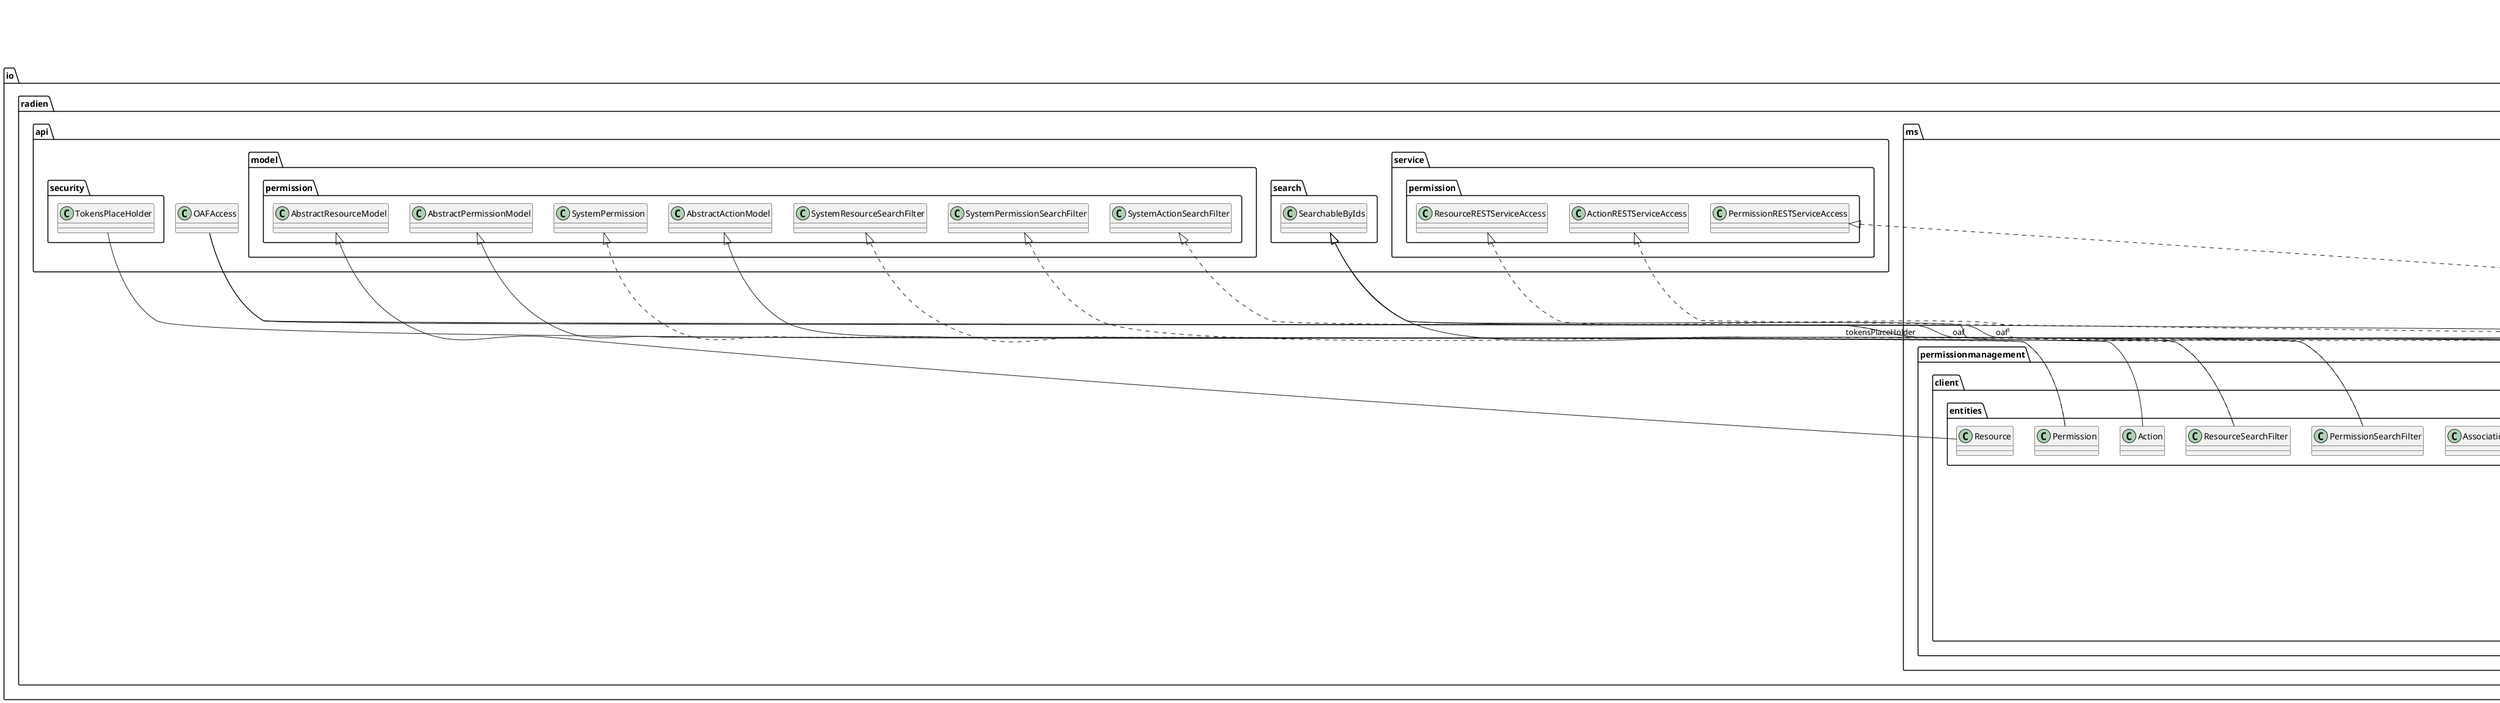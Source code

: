 @startuml

title __RD-MS-PERMISSIONMANAGEMENT-CLIENT's Class Diagram__\n

  namespace io.radien.ms.permissionmanagement.client {
    class io.radien.ms.permissionmanagement.client.PermissionResponseExceptionMapper {
    }
  }
  

  namespace io.radien.ms.permissionmanagement.client {
    namespace entities {
      class io.radien.ms.permissionmanagement.client.entities.Action {
      }
    }
  }
  

  namespace io.radien.ms.permissionmanagement.client {
    namespace entities {
      class io.radien.ms.permissionmanagement.client.entities.ActionSearchFilter {
      }
    }
  }
  

  namespace io.radien.ms.permissionmanagement.client {
    namespace entities {
      class io.radien.ms.permissionmanagement.client.entities.AssociationStatus {
      }
    }
  }
  

  namespace io.radien.ms.permissionmanagement.client {
    namespace entities {
      class io.radien.ms.permissionmanagement.client.entities.GlobalHeaders {
      }
    }
  }
  

  namespace io.radien.ms.permissionmanagement.client {
    namespace entities {
      class io.radien.ms.permissionmanagement.client.entities.Permission {
      }
    }
  }
  

  namespace io.radien.ms.permissionmanagement.client {
    namespace entities {
      class io.radien.ms.permissionmanagement.client.entities.PermissionSearchFilter {
      }
    }
  }
  

  namespace io.radien.ms.permissionmanagement.client {
    namespace entities {
      class io.radien.ms.permissionmanagement.client.entities.Resource {
      }
    }
  }
  

  namespace io.radien.ms.permissionmanagement.client {
    namespace entities {
      class io.radien.ms.permissionmanagement.client.entities.ResourceSearchFilter {
      }
    }
  }
  

  namespace io.radien.ms.permissionmanagement.client {
    namespace providers {
      class io.radien.ms.permissionmanagement.client.providers.ActionMessageBodyReader {
      }
    }
  }
  

  namespace io.radien.ms.permissionmanagement.client {
    namespace providers {
      class io.radien.ms.permissionmanagement.client.providers.ActionMessageBodyWriter {
      }
    }
  }
  

  namespace io.radien.ms.permissionmanagement.client {
    namespace providers {
      class io.radien.ms.permissionmanagement.client.providers.PermissionMessageBodyReader {
      }
    }
  }
  

  namespace io.radien.ms.permissionmanagement.client {
    namespace providers {
      class io.radien.ms.permissionmanagement.client.providers.PermissionMessageBodyWriter {
      }
    }
  }
  

  namespace io.radien.ms.permissionmanagement.client {
    namespace providers {
      class io.radien.ms.permissionmanagement.client.providers.ResourceMessageBodyReader {
      }
    }
  }
  

  namespace io.radien.ms.permissionmanagement.client {
    namespace providers {
      class io.radien.ms.permissionmanagement.client.providers.ResourceMessageBodyWriter {
      }
    }
  }
  

  namespace io.radien.ms.permissionmanagement.client {
    namespace services {
      class io.radien.ms.permissionmanagement.client.services.ActionFactory {
      }
    }
  }
  

  namespace io.radien.ms.permissionmanagement.client {
    namespace services {
      class io.radien.ms.permissionmanagement.client.services.ActionRESTServiceClient {
      }
    }
  }
  

  namespace io.radien.ms.permissionmanagement.client {
    namespace services {
      interface io.radien.ms.permissionmanagement.client.services.ActionResourceClient {
      }
    }
  }
  

  namespace io.radien.ms.permissionmanagement.client {
    namespace services {
      class io.radien.ms.permissionmanagement.client.services.PermissionFactory {
      }
    }
  }
  

  namespace io.radien.ms.permissionmanagement.client {
    namespace services {
      class io.radien.ms.permissionmanagement.client.services.PermissionRESTServiceClient {
      }
    }
  }
  

  namespace io.radien.ms.permissionmanagement.client {
    namespace services {
      interface io.radien.ms.permissionmanagement.client.services.PermissionResourceClient {
      }
    }
  }
  

  namespace io.radien.ms.permissionmanagement.client {
    namespace services {
      class io.radien.ms.permissionmanagement.client.services.ResourceFactory {
      }
    }
  }
  

  namespace io.radien.ms.permissionmanagement.client {
    namespace services {
      class io.radien.ms.permissionmanagement.client.services.ResourceRESTServiceClient {
      }
    }
  }
  

  namespace io.radien.ms.permissionmanagement.client {
    namespace services {
      interface io.radien.ms.permissionmanagement.client.services.ResourceResourceClient {
      }
    }
  }
  

  namespace io.radien.ms.permissionmanagement.client {
    namespace util {
      class io.radien.ms.permissionmanagement.client.util.ActionModelMapper {
      }
    }
  }
  

  namespace io.radien.ms.permissionmanagement.client {
    namespace util {
      class io.radien.ms.permissionmanagement.client.util.ClientServiceUtil {
      }
    }
  }
  

  namespace io.radien.ms.permissionmanagement.client {
    namespace util {
      class io.radien.ms.permissionmanagement.client.util.ListPermissionModelMapper {
      }
    }
  }
  

  namespace io.radien.ms.permissionmanagement.client {
    namespace util {
      class io.radien.ms.permissionmanagement.client.util.PermissionModelMapper {
      }
    }
  }
  

  namespace io.radien.ms.permissionmanagement.client {
    namespace util {
      class io.radien.ms.permissionmanagement.client.util.ResourceModelMapper {
      }
    }
  }
  

  io.radien.ms.permissionmanagement.client.PermissionResponseExceptionMapper -up-|> io.radien.exception.ModelResponseExceptionMapper
  io.radien.ms.permissionmanagement.client.entities.Action -up-|> io.radien.api.model.permission.AbstractActionModel
  io.radien.ms.permissionmanagement.client.entities.ActionSearchFilter .up.|> io.radien.api.model.permission.SystemActionSearchFilter
  io.radien.ms.permissionmanagement.client.entities.ActionSearchFilter -up-|> io.radien.api.search.SearchableByIds
  io.radien.ms.permissionmanagement.client.entities.GlobalHeaders .up.|> org.eclipse.microprofile.rest.client.ext.ClientHeadersFactory
  io.radien.ms.permissionmanagement.client.entities.GlobalHeaders o-- io.radien.api.security.TokensPlaceHolder : tokensPlaceHolder
  io.radien.ms.permissionmanagement.client.entities.Permission .up.|> io.radien.api.model.permission.SystemPermission
  io.radien.ms.permissionmanagement.client.entities.Permission -up-|> io.radien.api.model.permission.AbstractPermissionModel
  io.radien.ms.permissionmanagement.client.entities.PermissionSearchFilter .up.|> io.radien.api.model.permission.SystemPermissionSearchFilter
  io.radien.ms.permissionmanagement.client.entities.PermissionSearchFilter -up-|> io.radien.api.search.SearchableByIds
  io.radien.ms.permissionmanagement.client.entities.Resource -up-|> io.radien.api.model.permission.AbstractResourceModel
  io.radien.ms.permissionmanagement.client.entities.ResourceSearchFilter .up.|> io.radien.api.model.permission.SystemResourceSearchFilter
  io.radien.ms.permissionmanagement.client.entities.ResourceSearchFilter -up-|> io.radien.api.search.SearchableByIds
  io.radien.ms.permissionmanagement.client.providers.ActionMessageBodyReader .up.|> javax.ws.rs.ext.MessageBodyReader
  io.radien.ms.permissionmanagement.client.providers.ActionMessageBodyWriter .up.|> javax.ws.rs.ext.MessageBodyWriter
  io.radien.ms.permissionmanagement.client.providers.PermissionMessageBodyReader .up.|> javax.ws.rs.ext.MessageBodyReader
  io.radien.ms.permissionmanagement.client.providers.PermissionMessageBodyWriter .up.|> javax.ws.rs.ext.MessageBodyWriter
  io.radien.ms.permissionmanagement.client.providers.ResourceMessageBodyReader .up.|> javax.ws.rs.ext.MessageBodyReader
  io.radien.ms.permissionmanagement.client.providers.ResourceMessageBodyWriter .up.|> javax.ws.rs.ext.MessageBodyWriter
  io.radien.ms.permissionmanagement.client.services.ActionRESTServiceClient .up.|> io.radien.api.service.permission.ActionRESTServiceAccess
  io.radien.ms.permissionmanagement.client.services.ActionRESTServiceClient -up-|> io.radien.ms.authz.security.AuthorizationChecker
  io.radien.ms.permissionmanagement.client.services.ActionRESTServiceClient o-- io.radien.ms.permissionmanagement.client.util.ClientServiceUtil : clientServiceUtil
  io.radien.ms.permissionmanagement.client.services.ActionRESTServiceClient o-- io.radien.api.OAFAccess : oaf
  io.radien.ms.permissionmanagement.client.services.PermissionRESTServiceClient .up.|> io.radien.api.service.permission.PermissionRESTServiceAccess
  io.radien.ms.permissionmanagement.client.services.PermissionRESTServiceClient -up-|> io.radien.ms.authz.security.AuthorizationChecker
  io.radien.ms.permissionmanagement.client.services.PermissionRESTServiceClient o-- io.radien.ms.permissionmanagement.client.util.ClientServiceUtil : clientServiceUtil
  io.radien.ms.permissionmanagement.client.services.PermissionRESTServiceClient o-- io.radien.api.OAFAccess : oaf
  io.radien.ms.permissionmanagement.client.services.ResourceRESTServiceClient .up.|> io.radien.api.service.permission.ResourceRESTServiceAccess
  io.radien.ms.permissionmanagement.client.services.ResourceRESTServiceClient -up-|> io.radien.ms.authz.security.AuthorizationChecker
  io.radien.ms.permissionmanagement.client.services.ResourceRESTServiceClient o-- io.radien.ms.permissionmanagement.client.util.ClientServiceUtil : clientServiceUtil
  io.radien.ms.permissionmanagement.client.services.ResourceRESTServiceClient o-- io.radien.api.OAFAccess : oaf







@enduml
